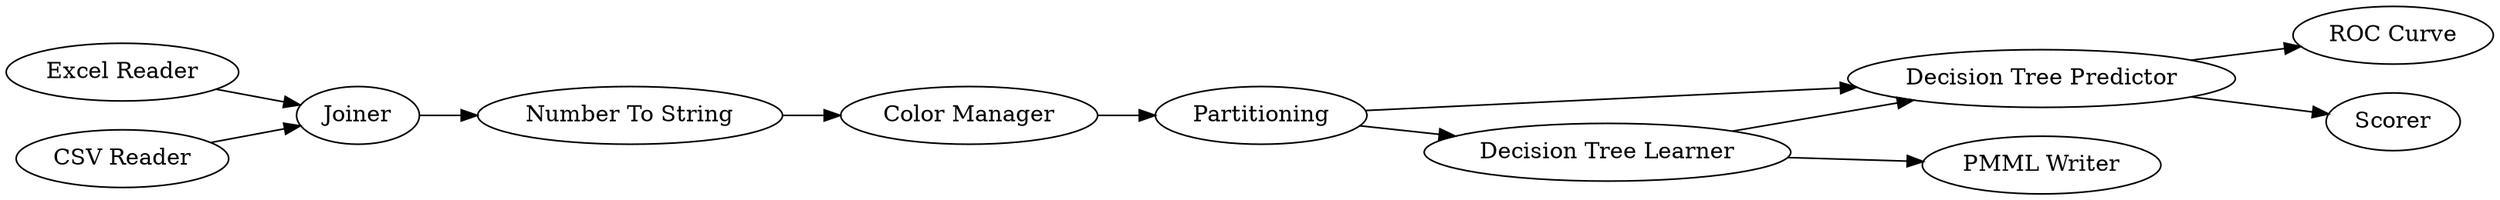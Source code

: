 digraph {
	1 [label="Excel Reader"]
	2 [label="CSV Reader"]
	3 [label=Joiner]
	4 [label="Number To String"]
	5 [label="Color Manager"]
	6 [label=Partitioning]
	7 [label="Decision Tree Learner"]
	8 [label="Decision Tree Predictor"]
	9 [label="PMML Writer"]
	10 [label="ROC Curve"]
	11 [label=Scorer]
	1 -> 3
	2 -> 3
	3 -> 4
	4 -> 5
	5 -> 6
	6 -> 7
	6 -> 8
	7 -> 9
	7 -> 8
	8 -> 11
	8 -> 10
	rankdir=LR
}
